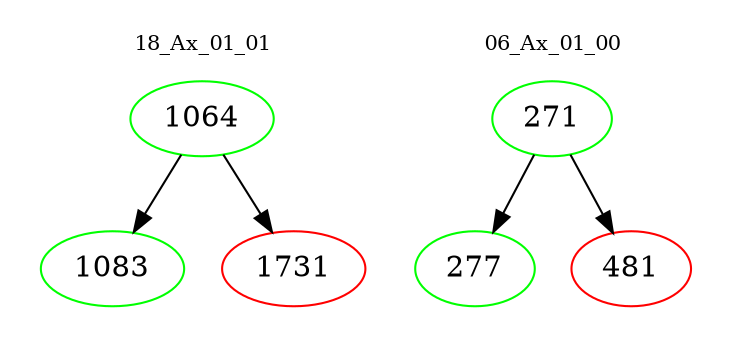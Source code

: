 digraph{
subgraph cluster_0 {
color = white
label = "18_Ax_01_01";
fontsize=10;
T0_1064 [label="1064", color="green"]
T0_1064 -> T0_1083 [color="black"]
T0_1083 [label="1083", color="green"]
T0_1064 -> T0_1731 [color="black"]
T0_1731 [label="1731", color="red"]
}
subgraph cluster_1 {
color = white
label = "06_Ax_01_00";
fontsize=10;
T1_271 [label="271", color="green"]
T1_271 -> T1_277 [color="black"]
T1_277 [label="277", color="green"]
T1_271 -> T1_481 [color="black"]
T1_481 [label="481", color="red"]
}
}
